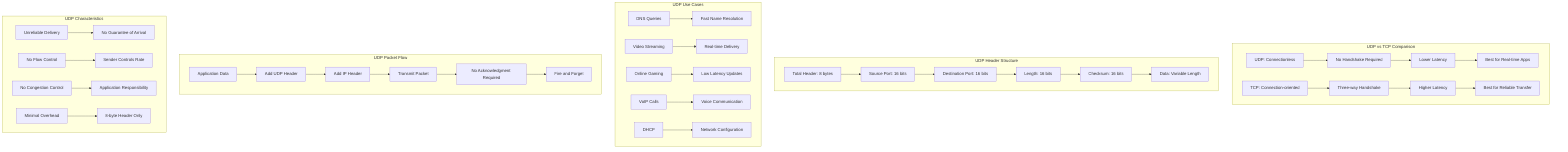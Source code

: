 graph TB
    subgraph "UDP vs TCP Comparison"
        A[UDP: Connectionless] --> B[No Handshake Required]
        C[TCP: Connection-oriented] --> D[Three-way Handshake]
        B --> E[Lower Latency]
        D --> F[Higher Latency]
        E --> G[Best for Real-time Apps]
        F --> H[Best for Reliable Transfer]
    end
    
    subgraph "UDP Header Structure"
        I[Source Port: 16 bits] --> J[Destination Port: 16 bits]
        J --> K[Length: 16 bits]
        K --> L[Checksum: 16 bits]
        L --> M[Data: Variable Length]
        N[Total Header: 8 bytes] --> I
    end
    
    subgraph "UDP Use Cases"
        O[DNS Queries] --> P[Fast Name Resolution]
        Q[Video Streaming] --> R[Real-time Delivery]
        S[Online Gaming] --> T[Low Latency Updates]
        U[VoIP Calls] --> V[Voice Communication]
        W[DHCP] --> X[Network Configuration]
    end
    
    subgraph "UDP Packet Flow"
        Y[Application Data] --> Z[Add UDP Header]
        Z --> AA[Add IP Header]
        AA --> BB[Transmit Packet]
        BB --> CC[No Acknowledgment Required]
        CC --> DD[Fire and Forget]
    end
    
    subgraph "UDP Characteristics"
        EE[Unreliable Delivery] --> FF[No Guarantee of Arrival]
        GG[No Flow Control] --> HH[Sender Controls Rate]
        II[No Congestion Control] --> JJ[Application Responsibility]
        KK[Minimal Overhead] --> LL[8-byte Header Only]
    end
